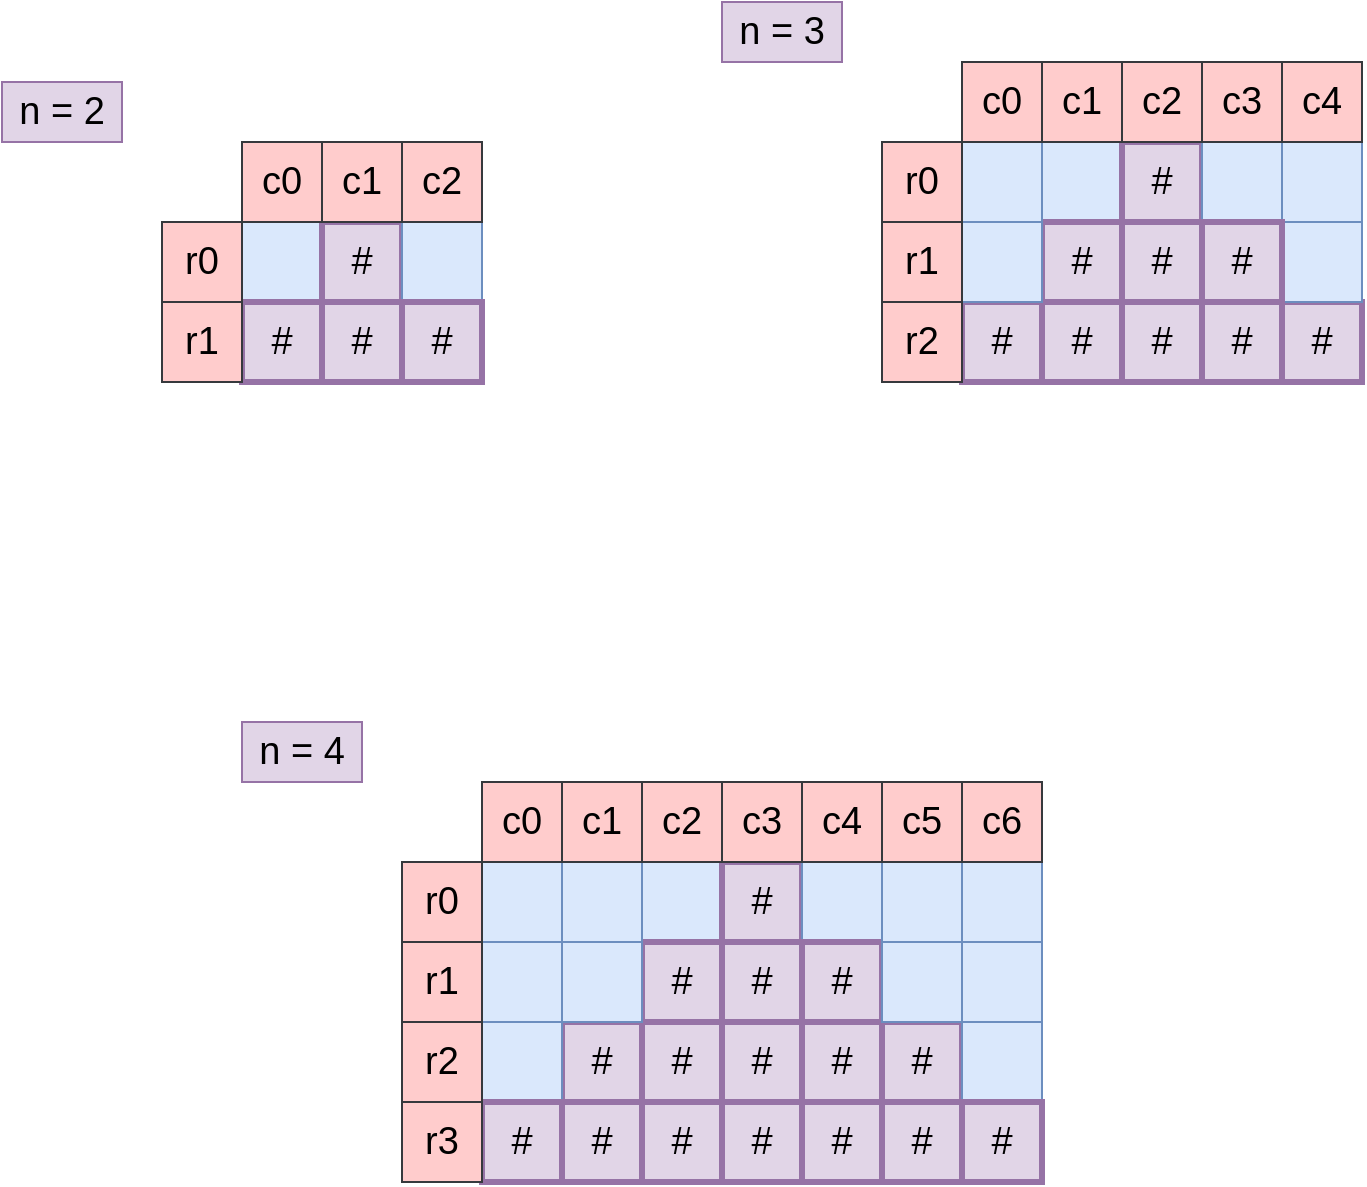 <mxfile version="12.9.2" type="device"><diagram id="oUnYAQsfeIDkGmeLB306" name="Page-1"><mxGraphModel dx="868" dy="450" grid="1" gridSize="10" guides="1" tooltips="1" connect="1" arrows="1" fold="1" page="1" pageScale="1" pageWidth="827" pageHeight="1169" math="0" shadow="0"><root><mxCell id="0"/><mxCell id="1" parent="0"/><mxCell id="rBPMJFJSUJuE6gwjXfNP-1" value="" style="whiteSpace=wrap;html=1;aspect=fixed;fontSize=19;fillColor=#dae8fc;strokeColor=#6c8ebf;" parent="1" vertex="1"><mxGeometry x="160" y="520" width="40" height="40" as="geometry"/></mxCell><mxCell id="rBPMJFJSUJuE6gwjXfNP-2" value="#" style="whiteSpace=wrap;html=1;aspect=fixed;fontSize=19;fillColor=#e1d5e7;strokeColor=#9673a6;strokeWidth=3;" parent="1" vertex="1"><mxGeometry x="200" y="520" width="40" height="40" as="geometry"/></mxCell><mxCell id="rBPMJFJSUJuE6gwjXfNP-3" value="" style="whiteSpace=wrap;html=1;aspect=fixed;fontSize=19;fillColor=#dae8fc;strokeColor=#6c8ebf;" parent="1" vertex="1"><mxGeometry x="240" y="520" width="40" height="40" as="geometry"/></mxCell><mxCell id="rBPMJFJSUJuE6gwjXfNP-6" value="#" style="whiteSpace=wrap;html=1;aspect=fixed;fontSize=19;fillColor=#e1d5e7;strokeColor=#9673a6;strokeWidth=3;" parent="1" vertex="1"><mxGeometry x="160" y="560" width="40" height="40" as="geometry"/></mxCell><mxCell id="rBPMJFJSUJuE6gwjXfNP-7" value="#" style="whiteSpace=wrap;html=1;aspect=fixed;fontSize=19;fillColor=#e1d5e7;strokeColor=#9673a6;strokeWidth=3;" parent="1" vertex="1"><mxGeometry x="200" y="560" width="40" height="40" as="geometry"/></mxCell><mxCell id="rBPMJFJSUJuE6gwjXfNP-8" value="#" style="whiteSpace=wrap;html=1;aspect=fixed;fontSize=19;fillColor=#e1d5e7;strokeColor=#9673a6;strokeWidth=3;" parent="1" vertex="1"><mxGeometry x="240" y="560" width="40" height="40" as="geometry"/></mxCell><mxCell id="rBPMJFJSUJuE6gwjXfNP-12" value="r0" style="whiteSpace=wrap;html=1;aspect=fixed;fontSize=19;fillColor=#ffcccc;strokeColor=#36393d;" parent="1" vertex="1"><mxGeometry x="120" y="520" width="40" height="40" as="geometry"/></mxCell><mxCell id="rBPMJFJSUJuE6gwjXfNP-13" value="r1" style="whiteSpace=wrap;html=1;aspect=fixed;fontSize=19;fillColor=#ffcccc;strokeColor=#36393d;" parent="1" vertex="1"><mxGeometry x="120" y="560" width="40" height="40" as="geometry"/></mxCell><mxCell id="rBPMJFJSUJuE6gwjXfNP-14" value="c0" style="whiteSpace=wrap;html=1;aspect=fixed;fontSize=19;fillColor=#ffcccc;strokeColor=#36393d;" parent="1" vertex="1"><mxGeometry x="160" y="480" width="40" height="40" as="geometry"/></mxCell><mxCell id="rBPMJFJSUJuE6gwjXfNP-15" value="c1" style="whiteSpace=wrap;html=1;aspect=fixed;fontSize=19;fillColor=#ffcccc;strokeColor=#36393d;" parent="1" vertex="1"><mxGeometry x="200" y="480" width="40" height="40" as="geometry"/></mxCell><mxCell id="rBPMJFJSUJuE6gwjXfNP-16" value="c2" style="whiteSpace=wrap;html=1;aspect=fixed;fontSize=19;fillColor=#ffcccc;strokeColor=#36393d;" parent="1" vertex="1"><mxGeometry x="240" y="480" width="40" height="40" as="geometry"/></mxCell><mxCell id="rBPMJFJSUJuE6gwjXfNP-17" value="" style="whiteSpace=wrap;html=1;aspect=fixed;fontSize=19;fillColor=#dae8fc;strokeColor=#6c8ebf;" parent="1" vertex="1"><mxGeometry x="560" y="480" width="40" height="40" as="geometry"/></mxCell><mxCell id="rBPMJFJSUJuE6gwjXfNP-18" value="#" style="whiteSpace=wrap;html=1;aspect=fixed;fontSize=19;fillColor=#e1d5e7;strokeColor=#9673a6;strokeWidth=3;" parent="1" vertex="1"><mxGeometry x="600" y="480" width="40" height="40" as="geometry"/></mxCell><mxCell id="rBPMJFJSUJuE6gwjXfNP-19" value="" style="whiteSpace=wrap;html=1;aspect=fixed;fontSize=19;fillColor=#dae8fc;strokeColor=#6c8ebf;" parent="1" vertex="1"><mxGeometry x="640" y="480" width="40" height="40" as="geometry"/></mxCell><mxCell id="rBPMJFJSUJuE6gwjXfNP-20" value="#" style="whiteSpace=wrap;html=1;aspect=fixed;fontSize=19;fillColor=#e1d5e7;strokeColor=#9673a6;strokeWidth=3;" parent="1" vertex="1"><mxGeometry x="560" y="520" width="40" height="40" as="geometry"/></mxCell><mxCell id="rBPMJFJSUJuE6gwjXfNP-21" value="#" style="whiteSpace=wrap;html=1;aspect=fixed;fontSize=19;fillColor=#e1d5e7;strokeColor=#9673a6;strokeWidth=3;" parent="1" vertex="1"><mxGeometry x="600" y="520" width="40" height="40" as="geometry"/></mxCell><mxCell id="rBPMJFJSUJuE6gwjXfNP-22" value="#" style="whiteSpace=wrap;html=1;aspect=fixed;fontSize=19;fillColor=#e1d5e7;strokeColor=#9673a6;" parent="1" vertex="1"><mxGeometry x="640" y="520" width="40" height="40" as="geometry"/></mxCell><mxCell id="rBPMJFJSUJuE6gwjXfNP-28" value="#" style="whiteSpace=wrap;html=1;aspect=fixed;fontSize=19;fillColor=#e1d5e7;strokeColor=#9673a6;strokeWidth=3;" parent="1" vertex="1"><mxGeometry x="560" y="560" width="40" height="40" as="geometry"/></mxCell><mxCell id="rBPMJFJSUJuE6gwjXfNP-29" value="#" style="whiteSpace=wrap;html=1;aspect=fixed;fontSize=19;fillColor=#e1d5e7;strokeColor=#9673a6;strokeWidth=3;" parent="1" vertex="1"><mxGeometry x="600" y="560" width="40" height="40" as="geometry"/></mxCell><mxCell id="rBPMJFJSUJuE6gwjXfNP-30" value="#" style="whiteSpace=wrap;html=1;aspect=fixed;fontSize=19;fillColor=#e1d5e7;strokeColor=#9673a6;strokeWidth=3;" parent="1" vertex="1"><mxGeometry x="640" y="560" width="40" height="40" as="geometry"/></mxCell><mxCell id="rBPMJFJSUJuE6gwjXfNP-31" value="#" style="whiteSpace=wrap;html=1;aspect=fixed;fontSize=19;fillColor=#e1d5e7;strokeColor=#9673a6;strokeWidth=3;" parent="1" vertex="1"><mxGeometry x="680" y="560" width="40" height="40" as="geometry"/></mxCell><mxCell id="rBPMJFJSUJuE6gwjXfNP-32" value="#" style="whiteSpace=wrap;html=1;aspect=fixed;fontSize=19;fillColor=#e1d5e7;strokeColor=#9673a6;strokeWidth=3;" parent="1" vertex="1"><mxGeometry x="520" y="560" width="40" height="40" as="geometry"/></mxCell><mxCell id="rBPMJFJSUJuE6gwjXfNP-34" value="" style="whiteSpace=wrap;html=1;aspect=fixed;fontSize=19;fillColor=#dae8fc;strokeColor=#6c8ebf;" parent="1" vertex="1"><mxGeometry x="680" y="480" width="40" height="40" as="geometry"/></mxCell><mxCell id="rBPMJFJSUJuE6gwjXfNP-35" value="" style="whiteSpace=wrap;html=1;aspect=fixed;fontSize=19;fillColor=#dae8fc;strokeColor=#6c8ebf;" parent="1" vertex="1"><mxGeometry x="520" y="520" width="40" height="40" as="geometry"/></mxCell><mxCell id="rBPMJFJSUJuE6gwjXfNP-36" value="" style="whiteSpace=wrap;html=1;aspect=fixed;fontSize=19;fillColor=#dae8fc;strokeColor=#6c8ebf;" parent="1" vertex="1"><mxGeometry x="680" y="520" width="40" height="40" as="geometry"/></mxCell><mxCell id="rBPMJFJSUJuE6gwjXfNP-37" value="" style="whiteSpace=wrap;html=1;aspect=fixed;fontSize=19;fillColor=#dae8fc;strokeColor=#6c8ebf;" parent="1" vertex="1"><mxGeometry x="520" y="480" width="40" height="40" as="geometry"/></mxCell><mxCell id="rBPMJFJSUJuE6gwjXfNP-40" value="r2" style="whiteSpace=wrap;html=1;aspect=fixed;fontSize=19;fillColor=#ffcccc;strokeColor=#36393d;" parent="1" vertex="1"><mxGeometry x="480" y="560" width="40" height="40" as="geometry"/></mxCell><mxCell id="rBPMJFJSUJuE6gwjXfNP-41" value="r1" style="whiteSpace=wrap;html=1;aspect=fixed;fontSize=19;fillColor=#ffcccc;strokeColor=#36393d;" parent="1" vertex="1"><mxGeometry x="480" y="520" width="40" height="40" as="geometry"/></mxCell><mxCell id="rBPMJFJSUJuE6gwjXfNP-42" value="r0" style="whiteSpace=wrap;html=1;aspect=fixed;fontSize=19;fillColor=#ffcccc;strokeColor=#36393d;" parent="1" vertex="1"><mxGeometry x="480" y="480" width="40" height="40" as="geometry"/></mxCell><mxCell id="rBPMJFJSUJuE6gwjXfNP-44" value="c0" style="whiteSpace=wrap;html=1;aspect=fixed;fontSize=19;fillColor=#ffcccc;strokeColor=#36393d;" parent="1" vertex="1"><mxGeometry x="520" y="440" width="40" height="40" as="geometry"/></mxCell><mxCell id="rBPMJFJSUJuE6gwjXfNP-45" value="c1" style="whiteSpace=wrap;html=1;aspect=fixed;fontSize=19;fillColor=#ffcccc;strokeColor=#36393d;" parent="1" vertex="1"><mxGeometry x="560" y="440" width="40" height="40" as="geometry"/></mxCell><mxCell id="rBPMJFJSUJuE6gwjXfNP-46" value="c2" style="whiteSpace=wrap;html=1;aspect=fixed;fontSize=19;fillColor=#ffcccc;strokeColor=#36393d;" parent="1" vertex="1"><mxGeometry x="600" y="440" width="40" height="40" as="geometry"/></mxCell><mxCell id="rBPMJFJSUJuE6gwjXfNP-48" value="c3" style="whiteSpace=wrap;html=1;aspect=fixed;fontSize=19;fillColor=#ffcccc;strokeColor=#36393d;" parent="1" vertex="1"><mxGeometry x="640" y="440" width="40" height="40" as="geometry"/></mxCell><mxCell id="rBPMJFJSUJuE6gwjXfNP-49" value="c4" style="whiteSpace=wrap;html=1;aspect=fixed;fontSize=19;fillColor=#ffcccc;strokeColor=#36393d;" parent="1" vertex="1"><mxGeometry x="680" y="440" width="40" height="40" as="geometry"/></mxCell><mxCell id="rBPMJFJSUJuE6gwjXfNP-50" value="" style="whiteSpace=wrap;html=1;aspect=fixed;fontSize=19;fillColor=#dae8fc;strokeColor=#6c8ebf;" parent="1" vertex="1"><mxGeometry x="360" y="840" width="40" height="40" as="geometry"/></mxCell><mxCell id="rBPMJFJSUJuE6gwjXfNP-51" value="#" style="whiteSpace=wrap;html=1;aspect=fixed;fontSize=19;fillColor=#e1d5e7;strokeColor=#9673a6;strokeWidth=3;" parent="1" vertex="1"><mxGeometry x="400" y="840" width="40" height="40" as="geometry"/></mxCell><mxCell id="rBPMJFJSUJuE6gwjXfNP-52" value="" style="whiteSpace=wrap;html=1;aspect=fixed;fontSize=19;fillColor=#dae8fc;strokeColor=#6c8ebf;" parent="1" vertex="1"><mxGeometry x="440" y="840" width="40" height="40" as="geometry"/></mxCell><mxCell id="rBPMJFJSUJuE6gwjXfNP-53" value="#" style="whiteSpace=wrap;html=1;aspect=fixed;fontSize=19;fillColor=#e1d5e7;strokeColor=#9673a6;strokeWidth=3;" parent="1" vertex="1"><mxGeometry x="360" y="880" width="40" height="40" as="geometry"/></mxCell><mxCell id="rBPMJFJSUJuE6gwjXfNP-54" value="#" style="whiteSpace=wrap;html=1;aspect=fixed;fontSize=19;fillColor=#e1d5e7;strokeColor=#9673a6;strokeWidth=3;" parent="1" vertex="1"><mxGeometry x="400" y="880" width="40" height="40" as="geometry"/></mxCell><mxCell id="rBPMJFJSUJuE6gwjXfNP-55" value="#" style="whiteSpace=wrap;html=1;aspect=fixed;fontSize=19;fillColor=#e1d5e7;strokeColor=#9673a6;strokeWidth=3;" parent="1" vertex="1"><mxGeometry x="440" y="880" width="40" height="40" as="geometry"/></mxCell><mxCell id="rBPMJFJSUJuE6gwjXfNP-56" value="#" style="whiteSpace=wrap;html=1;aspect=fixed;fontSize=19;fillColor=#e1d5e7;strokeColor=#9673a6;strokeWidth=3;" parent="1" vertex="1"><mxGeometry x="360" y="920" width="40" height="40" as="geometry"/></mxCell><mxCell id="rBPMJFJSUJuE6gwjXfNP-57" value="#" style="whiteSpace=wrap;html=1;aspect=fixed;fontSize=19;fillColor=#e1d5e7;strokeColor=#9673a6;strokeWidth=3;" parent="1" vertex="1"><mxGeometry x="400" y="920" width="40" height="40" as="geometry"/></mxCell><mxCell id="rBPMJFJSUJuE6gwjXfNP-58" value="#" style="whiteSpace=wrap;html=1;aspect=fixed;fontSize=19;fillColor=#e1d5e7;strokeColor=#9673a6;strokeWidth=3;" parent="1" vertex="1"><mxGeometry x="440" y="920" width="40" height="40" as="geometry"/></mxCell><mxCell id="rBPMJFJSUJuE6gwjXfNP-59" value="#" style="whiteSpace=wrap;html=1;aspect=fixed;fontSize=19;fillColor=#e1d5e7;strokeColor=#9673a6;strokeWidth=3;" parent="1" vertex="1"><mxGeometry x="480" y="920" width="40" height="40" as="geometry"/></mxCell><mxCell id="rBPMJFJSUJuE6gwjXfNP-60" value="#" style="whiteSpace=wrap;html=1;aspect=fixed;fontSize=19;fillColor=#e1d5e7;strokeColor=#9673a6;strokeWidth=3;" parent="1" vertex="1"><mxGeometry x="320" y="920" width="40" height="40" as="geometry"/></mxCell><mxCell id="rBPMJFJSUJuE6gwjXfNP-61" value="" style="whiteSpace=wrap;html=1;aspect=fixed;fontSize=19;fillColor=#dae8fc;strokeColor=#6c8ebf;" parent="1" vertex="1"><mxGeometry x="480" y="840" width="40" height="40" as="geometry"/></mxCell><mxCell id="rBPMJFJSUJuE6gwjXfNP-62" value="" style="whiteSpace=wrap;html=1;aspect=fixed;fontSize=19;fillColor=#dae8fc;strokeColor=#6c8ebf;" parent="1" vertex="1"><mxGeometry x="320" y="880" width="40" height="40" as="geometry"/></mxCell><mxCell id="rBPMJFJSUJuE6gwjXfNP-63" value="" style="whiteSpace=wrap;html=1;aspect=fixed;fontSize=19;fillColor=#dae8fc;strokeColor=#6c8ebf;" parent="1" vertex="1"><mxGeometry x="480" y="880" width="40" height="40" as="geometry"/></mxCell><mxCell id="rBPMJFJSUJuE6gwjXfNP-64" value="" style="whiteSpace=wrap;html=1;aspect=fixed;fontSize=19;fillColor=#dae8fc;strokeColor=#6c8ebf;" parent="1" vertex="1"><mxGeometry x="320" y="840" width="40" height="40" as="geometry"/></mxCell><mxCell id="rBPMJFJSUJuE6gwjXfNP-66" value="" style="whiteSpace=wrap;html=1;aspect=fixed;fontSize=19;fillColor=#dae8fc;strokeColor=#6c8ebf;" parent="1" vertex="1"><mxGeometry x="520" y="920" width="40" height="40" as="geometry"/></mxCell><mxCell id="rBPMJFJSUJuE6gwjXfNP-67" value="" style="whiteSpace=wrap;html=1;aspect=fixed;fontSize=19;fillColor=#dae8fc;strokeColor=#6c8ebf;" parent="1" vertex="1"><mxGeometry x="520" y="840" width="40" height="40" as="geometry"/></mxCell><mxCell id="rBPMJFJSUJuE6gwjXfNP-68" value="" style="whiteSpace=wrap;html=1;aspect=fixed;fontSize=19;fillColor=#dae8fc;strokeColor=#6c8ebf;" parent="1" vertex="1"><mxGeometry x="520" y="880" width="40" height="40" as="geometry"/></mxCell><mxCell id="rBPMJFJSUJuE6gwjXfNP-69" value="" style="whiteSpace=wrap;html=1;aspect=fixed;fontSize=19;fillColor=#dae8fc;strokeColor=#6c8ebf;" parent="1" vertex="1"><mxGeometry x="280" y="920" width="40" height="40" as="geometry"/></mxCell><mxCell id="rBPMJFJSUJuE6gwjXfNP-70" value="" style="whiteSpace=wrap;html=1;aspect=fixed;fontSize=19;fillColor=#dae8fc;strokeColor=#6c8ebf;" parent="1" vertex="1"><mxGeometry x="280" y="840" width="40" height="40" as="geometry"/></mxCell><mxCell id="rBPMJFJSUJuE6gwjXfNP-71" value="" style="whiteSpace=wrap;html=1;aspect=fixed;fontSize=19;fillColor=#dae8fc;strokeColor=#6c8ebf;" parent="1" vertex="1"><mxGeometry x="280" y="880" width="40" height="40" as="geometry"/></mxCell><mxCell id="rBPMJFJSUJuE6gwjXfNP-72" value="#" style="whiteSpace=wrap;html=1;aspect=fixed;fontSize=19;fillColor=#dae8fc;strokeColor=#6c8ebf;" parent="1" vertex="1"><mxGeometry x="360" y="960" width="40" height="40" as="geometry"/></mxCell><mxCell id="rBPMJFJSUJuE6gwjXfNP-73" value="#" style="whiteSpace=wrap;html=1;aspect=fixed;fontSize=19;fillColor=#e1d5e7;strokeColor=#9673a6;strokeWidth=3;" parent="1" vertex="1"><mxGeometry x="400" y="960" width="40" height="40" as="geometry"/></mxCell><mxCell id="rBPMJFJSUJuE6gwjXfNP-74" value="#" style="whiteSpace=wrap;html=1;aspect=fixed;fontSize=19;fillColor=#e1d5e7;strokeColor=#9673a6;strokeWidth=3;" parent="1" vertex="1"><mxGeometry x="440" y="960" width="40" height="40" as="geometry"/></mxCell><mxCell id="rBPMJFJSUJuE6gwjXfNP-75" value="#" style="whiteSpace=wrap;html=1;aspect=fixed;fontSize=19;fillColor=#e1d5e7;strokeColor=#9673a6;strokeWidth=3;" parent="1" vertex="1"><mxGeometry x="480" y="960" width="40" height="40" as="geometry"/></mxCell><mxCell id="rBPMJFJSUJuE6gwjXfNP-76" value="#" style="whiteSpace=wrap;html=1;aspect=fixed;fontSize=19;fillColor=#dae8fc;strokeColor=#6c8ebf;" parent="1" vertex="1"><mxGeometry x="320" y="960" width="40" height="40" as="geometry"/></mxCell><mxCell id="rBPMJFJSUJuE6gwjXfNP-77" value="#" style="whiteSpace=wrap;html=1;aspect=fixed;fontSize=19;fillColor=#e1d5e7;strokeColor=#9673a6;strokeWidth=3;" parent="1" vertex="1"><mxGeometry x="520" y="960" width="40" height="40" as="geometry"/></mxCell><mxCell id="rBPMJFJSUJuE6gwjXfNP-78" value="#" style="whiteSpace=wrap;html=1;aspect=fixed;fontSize=19;fillColor=#e1d5e7;strokeColor=#9673a6;strokeWidth=3;" parent="1" vertex="1"><mxGeometry x="280" y="960" width="40" height="40" as="geometry"/></mxCell><mxCell id="rBPMJFJSUJuE6gwjXfNP-79" value="r2" style="whiteSpace=wrap;html=1;aspect=fixed;fontSize=19;fillColor=#ffcccc;strokeColor=#36393d;" parent="1" vertex="1"><mxGeometry x="240" y="920" width="40" height="40" as="geometry"/></mxCell><mxCell id="rBPMJFJSUJuE6gwjXfNP-80" value="r1" style="whiteSpace=wrap;html=1;aspect=fixed;fontSize=19;fillColor=#ffcccc;strokeColor=#36393d;" parent="1" vertex="1"><mxGeometry x="240" y="880" width="40" height="40" as="geometry"/></mxCell><mxCell id="rBPMJFJSUJuE6gwjXfNP-81" value="r0" style="whiteSpace=wrap;html=1;aspect=fixed;fontSize=19;fillColor=#ffcccc;strokeColor=#36393d;" parent="1" vertex="1"><mxGeometry x="240" y="840" width="40" height="40" as="geometry"/></mxCell><mxCell id="rBPMJFJSUJuE6gwjXfNP-82" value="r3" style="whiteSpace=wrap;html=1;aspect=fixed;fontSize=19;fillColor=#ffcccc;strokeColor=#36393d;" parent="1" vertex="1"><mxGeometry x="240" y="960" width="40" height="40" as="geometry"/></mxCell><mxCell id="rBPMJFJSUJuE6gwjXfNP-83" value="c0" style="whiteSpace=wrap;html=1;aspect=fixed;fontSize=19;fillColor=#ffcccc;strokeColor=#36393d;" parent="1" vertex="1"><mxGeometry x="280" y="800" width="40" height="40" as="geometry"/></mxCell><mxCell id="rBPMJFJSUJuE6gwjXfNP-84" value="c1" style="whiteSpace=wrap;html=1;aspect=fixed;fontSize=19;fillColor=#ffcccc;strokeColor=#36393d;" parent="1" vertex="1"><mxGeometry x="320" y="800" width="40" height="40" as="geometry"/></mxCell><mxCell id="rBPMJFJSUJuE6gwjXfNP-85" value="c2" style="whiteSpace=wrap;html=1;aspect=fixed;fontSize=19;fillColor=#ffcccc;strokeColor=#36393d;" parent="1" vertex="1"><mxGeometry x="360" y="800" width="40" height="40" as="geometry"/></mxCell><mxCell id="rBPMJFJSUJuE6gwjXfNP-86" value="c3" style="whiteSpace=wrap;html=1;aspect=fixed;fontSize=19;fillColor=#ffcccc;strokeColor=#36393d;" parent="1" vertex="1"><mxGeometry x="400" y="800" width="40" height="40" as="geometry"/></mxCell><mxCell id="rBPMJFJSUJuE6gwjXfNP-87" value="c4" style="whiteSpace=wrap;html=1;aspect=fixed;fontSize=19;fillColor=#ffcccc;strokeColor=#36393d;" parent="1" vertex="1"><mxGeometry x="440" y="800" width="40" height="40" as="geometry"/></mxCell><mxCell id="rBPMJFJSUJuE6gwjXfNP-88" value="c5" style="whiteSpace=wrap;html=1;aspect=fixed;fontSize=19;fillColor=#ffcccc;strokeColor=#36393d;" parent="1" vertex="1"><mxGeometry x="480" y="800" width="40" height="40" as="geometry"/></mxCell><mxCell id="rBPMJFJSUJuE6gwjXfNP-89" value="c6" style="whiteSpace=wrap;html=1;aspect=fixed;fontSize=19;fillColor=#ffcccc;strokeColor=#36393d;" parent="1" vertex="1"><mxGeometry x="520" y="800" width="40" height="40" as="geometry"/></mxCell><mxCell id="rBPMJFJSUJuE6gwjXfNP-90" value="n = 2" style="text;html=1;strokeColor=#9673a6;fillColor=#e1d5e7;align=center;verticalAlign=middle;whiteSpace=wrap;rounded=0;fontSize=19;" parent="1" vertex="1"><mxGeometry x="40" y="450" width="60" height="30" as="geometry"/></mxCell><mxCell id="rBPMJFJSUJuE6gwjXfNP-91" value="n = 4" style="text;html=1;strokeColor=#9673a6;fillColor=#e1d5e7;align=center;verticalAlign=middle;whiteSpace=wrap;rounded=0;fontSize=19;" parent="1" vertex="1"><mxGeometry x="160" y="770" width="60" height="30" as="geometry"/></mxCell><mxCell id="rBPMJFJSUJuE6gwjXfNP-92" value="n = 3" style="text;html=1;strokeColor=#9673a6;fillColor=#e1d5e7;align=center;verticalAlign=middle;whiteSpace=wrap;rounded=0;fontSize=19;" parent="1" vertex="1"><mxGeometry x="400" y="410" width="60" height="30" as="geometry"/></mxCell><mxCell id="d1chSJ0Wv-ds1iulYwyr-1" value="#" style="whiteSpace=wrap;html=1;aspect=fixed;fontSize=19;fillColor=#e1d5e7;strokeColor=#9673a6;strokeWidth=3;" vertex="1" parent="1"><mxGeometry x="640" y="520" width="40" height="40" as="geometry"/></mxCell><mxCell id="d1chSJ0Wv-ds1iulYwyr-2" value="#" style="whiteSpace=wrap;html=1;aspect=fixed;fontSize=19;fillColor=#e1d5e7;strokeColor=#9673a6;strokeWidth=3;" vertex="1" parent="1"><mxGeometry x="360" y="960" width="40" height="40" as="geometry"/></mxCell><mxCell id="d1chSJ0Wv-ds1iulYwyr-3" value="#" style="whiteSpace=wrap;html=1;aspect=fixed;fontSize=19;fillColor=#e1d5e7;strokeColor=#9673a6;strokeWidth=3;" vertex="1" parent="1"><mxGeometry x="320" y="960" width="40" height="40" as="geometry"/></mxCell></root></mxGraphModel></diagram></mxfile>
